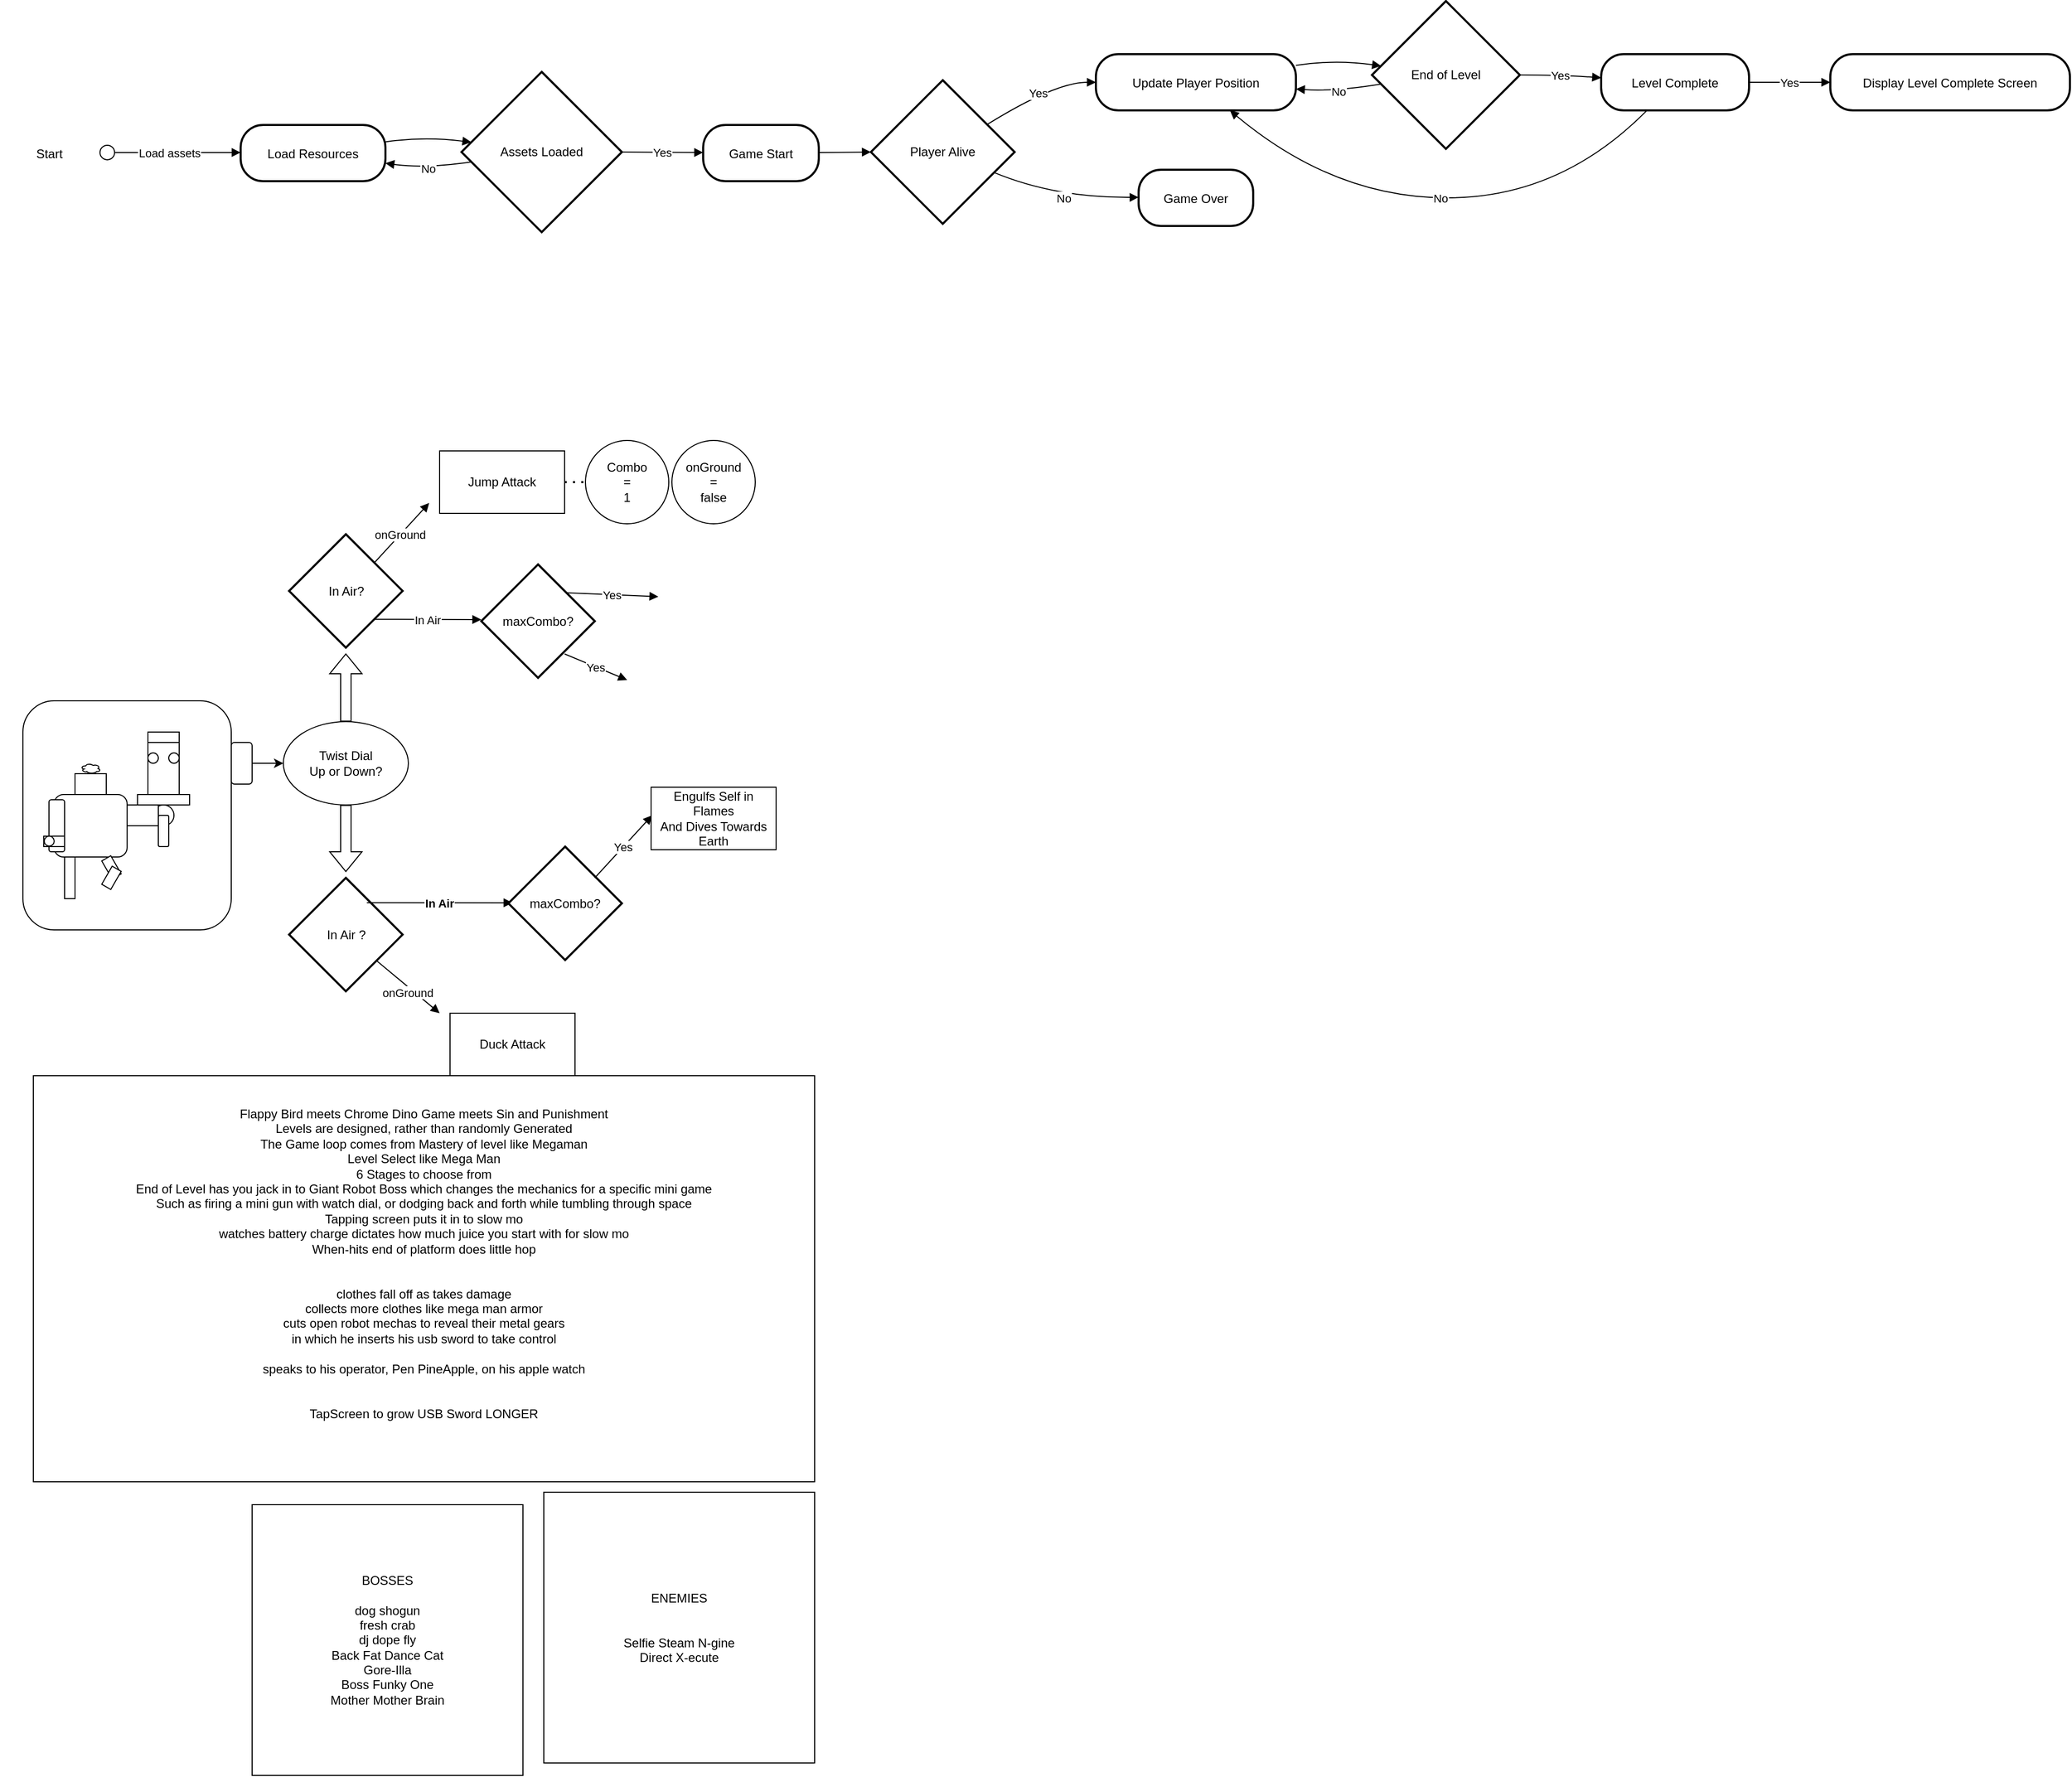 <mxfile version="26.0.11">
  <diagram name="Page-1" id="yq89S0tYVoiDMzDDlFWA">
    <mxGraphModel dx="924" dy="598" grid="1" gridSize="10" guides="1" tooltips="1" connect="1" arrows="1" fold="1" page="1" pageScale="1" pageWidth="850" pageHeight="1100" math="0" shadow="0">
      <root>
        <mxCell id="0" />
        <mxCell id="1" parent="0" />
        <mxCell id="2" value="Start" style="fillColor=none;strokeColor=none;" parent="1" vertex="1">
          <mxGeometry x="8" y="127" width="95" height="54" as="geometry" />
        </mxCell>
        <mxCell id="3" value="Load Resources" style="rounded=1;arcSize=40;strokeWidth=2" parent="1" vertex="1">
          <mxGeometry x="239" y="127" width="139" height="54" as="geometry" />
        </mxCell>
        <mxCell id="4" value="Assets Loaded" style="rhombus;strokeWidth=2;whiteSpace=wrap;" parent="1" vertex="1">
          <mxGeometry x="451" y="76" width="154" height="154" as="geometry" />
        </mxCell>
        <mxCell id="5" value="Game Start" style="rounded=1;arcSize=40;strokeWidth=2" parent="1" vertex="1">
          <mxGeometry x="683" y="127" width="111" height="54" as="geometry" />
        </mxCell>
        <mxCell id="6" value="Player Alive" style="rhombus;strokeWidth=2;whiteSpace=wrap;" parent="1" vertex="1">
          <mxGeometry x="844" y="84" width="138" height="138" as="geometry" />
        </mxCell>
        <mxCell id="7" value="Update Player Position" style="rounded=1;arcSize=40;strokeWidth=2" parent="1" vertex="1">
          <mxGeometry x="1060" y="59" width="192" height="54" as="geometry" />
        </mxCell>
        <mxCell id="8" value="Game Over" style="rounded=1;arcSize=40;strokeWidth=2" parent="1" vertex="1">
          <mxGeometry x="1101" y="170" width="110" height="54" as="geometry" />
        </mxCell>
        <mxCell id="9" value="End of Level" style="rhombus;strokeWidth=2;whiteSpace=wrap;" parent="1" vertex="1">
          <mxGeometry x="1325" y="8" width="142" height="142" as="geometry" />
        </mxCell>
        <mxCell id="10" value="Level Complete" style="rounded=1;arcSize=40;strokeWidth=2" parent="1" vertex="1">
          <mxGeometry x="1545" y="59" width="142" height="54" as="geometry" />
        </mxCell>
        <mxCell id="11" value="Display Level Complete Screen" style="rounded=1;arcSize=40;strokeWidth=2" parent="1" vertex="1">
          <mxGeometry x="1765" y="59" width="230" height="54" as="geometry" />
        </mxCell>
        <mxCell id="12" value="Load assets" style="curved=1;startArrow=circle;startFill=0;endArrow=block;exitX=1;exitY=0.49;entryX=0;entryY=0.49;" parent="1" source="2" target="3" edge="1">
          <mxGeometry relative="1" as="geometry">
            <Array as="points" />
          </mxGeometry>
        </mxCell>
        <mxCell id="13" value="" style="curved=1;startArrow=none;endArrow=block;exitX=1;exitY=0.3;entryX=0;entryY=0.43;" parent="1" source="3" target="4" edge="1">
          <mxGeometry relative="1" as="geometry">
            <Array as="points">
              <mxPoint x="415" y="138" />
            </Array>
          </mxGeometry>
        </mxCell>
        <mxCell id="14" value="No" style="curved=1;startArrow=none;endArrow=block;exitX=0;exitY=0.57;entryX=1;entryY=0.68;" parent="1" source="4" target="3" edge="1">
          <mxGeometry relative="1" as="geometry">
            <Array as="points">
              <mxPoint x="415" y="169" />
            </Array>
          </mxGeometry>
        </mxCell>
        <mxCell id="15" value="Yes" style="curved=1;startArrow=none;endArrow=block;exitX=1;exitY=0.5;entryX=0;entryY=0.49;" parent="1" source="4" target="5" edge="1">
          <mxGeometry relative="1" as="geometry">
            <Array as="points" />
          </mxGeometry>
        </mxCell>
        <mxCell id="16" value="" style="curved=1;startArrow=none;endArrow=block;exitX=1;exitY=0.49;entryX=0;entryY=0.5;" parent="1" source="5" target="6" edge="1">
          <mxGeometry relative="1" as="geometry">
            <Array as="points" />
          </mxGeometry>
        </mxCell>
        <mxCell id="17" value="Yes" style="curved=1;startArrow=none;endArrow=block;exitX=1;exitY=0.19;entryX=0;entryY=0.5;" parent="1" source="6" target="7" edge="1">
          <mxGeometry relative="1" as="geometry">
            <Array as="points">
              <mxPoint x="1021" y="86" />
            </Array>
          </mxGeometry>
        </mxCell>
        <mxCell id="18" value="No" style="curved=1;startArrow=none;endArrow=block;exitX=1;exitY=0.7;entryX=0;entryY=0.49;" parent="1" source="6" target="8" edge="1">
          <mxGeometry relative="1" as="geometry">
            <Array as="points">
              <mxPoint x="1021" y="197" />
            </Array>
          </mxGeometry>
        </mxCell>
        <mxCell id="19" value="" style="curved=1;startArrow=none;endArrow=block;exitX=1;exitY=0.2;entryX=0;entryY=0.43;" parent="1" source="7" target="9" edge="1">
          <mxGeometry relative="1" as="geometry">
            <Array as="points">
              <mxPoint x="1289" y="64" />
            </Array>
          </mxGeometry>
        </mxCell>
        <mxCell id="20" value="Yes" style="curved=1;startArrow=none;endArrow=block;exitX=1;exitY=0.5;entryX=0;entryY=0.42;" parent="1" source="9" target="10" edge="1">
          <mxGeometry relative="1" as="geometry">
            <Array as="points">
              <mxPoint x="1506" y="79" />
            </Array>
          </mxGeometry>
        </mxCell>
        <mxCell id="21" value="No" style="curved=1;startArrow=none;endArrow=block;exitX=0;exitY=0.57;entryX=1;entryY=0.62;" parent="1" source="9" target="7" edge="1">
          <mxGeometry relative="1" as="geometry">
            <Array as="points">
              <mxPoint x="1289" y="95" />
            </Array>
          </mxGeometry>
        </mxCell>
        <mxCell id="22" value="No" style="curved=1;startArrow=none;endArrow=block;exitX=0.31;exitY=1;entryX=0.67;entryY=1;" parent="1" source="10" target="7" edge="1">
          <mxGeometry relative="1" as="geometry">
            <Array as="points">
              <mxPoint x="1506" y="197" />
              <mxPoint x="1289" y="197" />
            </Array>
          </mxGeometry>
        </mxCell>
        <mxCell id="23" value="Yes" style="curved=1;startArrow=none;endArrow=block;exitX=1;exitY=0.5;entryX=0;entryY=0.5;" parent="1" source="10" target="11" edge="1">
          <mxGeometry relative="1" as="geometry">
            <Array as="points" />
          </mxGeometry>
        </mxCell>
        <mxCell id="Ve9z9mmwTRDtad2sPYbx-23" value="" style="rounded=1;whiteSpace=wrap;html=1;" parent="1" vertex="1">
          <mxGeometry x="30" y="680" width="200" height="220" as="geometry" />
        </mxCell>
        <mxCell id="Ve9z9mmwTRDtad2sPYbx-24" value="" style="rounded=1;whiteSpace=wrap;html=1;" parent="1" vertex="1">
          <mxGeometry x="230" y="720" width="20" height="40" as="geometry" />
        </mxCell>
        <mxCell id="Ve9z9mmwTRDtad2sPYbx-25" value="" style="shape=flexArrow;endArrow=classic;html=1;rounded=0;exitX=0.5;exitY=0;exitDx=0;exitDy=0;" parent="1" source="Ve9z9mmwTRDtad2sPYbx-60" edge="1">
          <mxGeometry width="50" height="50" relative="1" as="geometry">
            <mxPoint x="340" y="675" as="sourcePoint" />
            <mxPoint x="340" y="634.5" as="targetPoint" />
          </mxGeometry>
        </mxCell>
        <mxCell id="Ve9z9mmwTRDtad2sPYbx-26" value="" style="whiteSpace=wrap;html=1;aspect=fixed;" parent="1" vertex="1">
          <mxGeometry x="80" y="750" width="30" height="30" as="geometry" />
        </mxCell>
        <mxCell id="Ve9z9mmwTRDtad2sPYbx-28" value="" style="ellipse;shape=cloud;whiteSpace=wrap;html=1;" parent="1" vertex="1">
          <mxGeometry x="85.5" y="740" width="19" height="10" as="geometry" />
        </mxCell>
        <mxCell id="Ve9z9mmwTRDtad2sPYbx-29" value="" style="rounded=1;whiteSpace=wrap;html=1;" parent="1" vertex="1">
          <mxGeometry x="60" y="770" width="70" height="60" as="geometry" />
        </mxCell>
        <mxCell id="Ve9z9mmwTRDtad2sPYbx-32" value="" style="shape=flexArrow;endArrow=classic;html=1;rounded=0;exitX=0.5;exitY=1;exitDx=0;exitDy=0;" parent="1" source="Ve9z9mmwTRDtad2sPYbx-60" edge="1">
          <mxGeometry width="50" height="50" relative="1" as="geometry">
            <mxPoint x="340" y="804.5" as="sourcePoint" />
            <mxPoint x="340" y="844.5" as="targetPoint" />
          </mxGeometry>
        </mxCell>
        <mxCell id="Ve9z9mmwTRDtad2sPYbx-35" value="" style="rounded=0;whiteSpace=wrap;html=1;" parent="1" vertex="1">
          <mxGeometry x="70" y="830" width="10" height="40" as="geometry" />
        </mxCell>
        <mxCell id="Ve9z9mmwTRDtad2sPYbx-36" value="" style="rounded=0;whiteSpace=wrap;html=1;rotation=-30;" parent="1" vertex="1">
          <mxGeometry x="110" y="830" width="10" height="20" as="geometry" />
        </mxCell>
        <mxCell id="Ve9z9mmwTRDtad2sPYbx-37" value="" style="rounded=0;whiteSpace=wrap;html=1;rotation=30;" parent="1" vertex="1">
          <mxGeometry x="110" y="840" width="10" height="20" as="geometry" />
        </mxCell>
        <mxCell id="Ve9z9mmwTRDtad2sPYbx-38" value="" style="rounded=0;whiteSpace=wrap;html=1;" parent="1" vertex="1">
          <mxGeometry x="150" y="720" width="30" height="60" as="geometry" />
        </mxCell>
        <mxCell id="Ve9z9mmwTRDtad2sPYbx-39" value="" style="rounded=0;whiteSpace=wrap;html=1;" parent="1" vertex="1">
          <mxGeometry x="140" y="770" width="50" height="10" as="geometry" />
        </mxCell>
        <mxCell id="Ve9z9mmwTRDtad2sPYbx-40" value="" style="ellipse;whiteSpace=wrap;html=1;" parent="1" vertex="1">
          <mxGeometry x="150" y="730" width="10" height="10" as="geometry" />
        </mxCell>
        <mxCell id="Ve9z9mmwTRDtad2sPYbx-42" value="" style="ellipse;whiteSpace=wrap;html=1;" parent="1" vertex="1">
          <mxGeometry x="170" y="730" width="10" height="10" as="geometry" />
        </mxCell>
        <mxCell id="Ve9z9mmwTRDtad2sPYbx-43" value="" style="rounded=0;whiteSpace=wrap;html=1;" parent="1" vertex="1">
          <mxGeometry x="150" y="710" width="30" height="10" as="geometry" />
        </mxCell>
        <mxCell id="Ve9z9mmwTRDtad2sPYbx-44" value="" style="ellipse;whiteSpace=wrap;html=1;aspect=fixed;" parent="1" vertex="1">
          <mxGeometry x="155" y="780" width="20" height="20" as="geometry" />
        </mxCell>
        <mxCell id="Ve9z9mmwTRDtad2sPYbx-45" value="" style="rounded=0;whiteSpace=wrap;html=1;" parent="1" vertex="1">
          <mxGeometry x="130" y="780" width="30" height="20" as="geometry" />
        </mxCell>
        <mxCell id="Ve9z9mmwTRDtad2sPYbx-46" value="" style="rounded=1;whiteSpace=wrap;html=1;" parent="1" vertex="1">
          <mxGeometry x="160" y="790" width="10" height="30" as="geometry" />
        </mxCell>
        <mxCell id="Ve9z9mmwTRDtad2sPYbx-47" value="" style="rounded=1;whiteSpace=wrap;html=1;" parent="1" vertex="1">
          <mxGeometry x="55" y="775" width="15" height="50" as="geometry" />
        </mxCell>
        <mxCell id="Ve9z9mmwTRDtad2sPYbx-49" value="Jump Attack" style="rounded=0;whiteSpace=wrap;html=1;" parent="1" vertex="1">
          <mxGeometry x="430" y="440" width="120" height="60" as="geometry" />
        </mxCell>
        <mxCell id="Ve9z9mmwTRDtad2sPYbx-50" value="Duck Attack" style="rounded=0;whiteSpace=wrap;html=1;" parent="1" vertex="1">
          <mxGeometry x="440" y="980" width="120" height="60" as="geometry" />
        </mxCell>
        <mxCell id="Ve9z9mmwTRDtad2sPYbx-55" value="onGround" style="curved=1;startArrow=none;endArrow=block;" parent="1" edge="1">
          <mxGeometry relative="1" as="geometry">
            <Array as="points" />
            <mxPoint x="365" y="550" as="sourcePoint" />
            <mxPoint x="420" y="490" as="targetPoint" />
          </mxGeometry>
        </mxCell>
        <mxCell id="Ve9z9mmwTRDtad2sPYbx-56" value="onGround" style="curved=1;startArrow=none;endArrow=block;exitX=1;exitY=0.5;" parent="1" edge="1">
          <mxGeometry x="0.075" y="-4" relative="1" as="geometry">
            <Array as="points" />
            <mxPoint x="370" y="930" as="sourcePoint" />
            <mxPoint x="430" y="980" as="targetPoint" />
            <mxPoint as="offset" />
          </mxGeometry>
        </mxCell>
        <mxCell id="Ve9z9mmwTRDtad2sPYbx-58" value="In Air?" style="rhombus;strokeWidth=2;whiteSpace=wrap;" parent="1" vertex="1">
          <mxGeometry x="285.5" y="520" width="109" height="109" as="geometry" />
        </mxCell>
        <mxCell id="Ve9z9mmwTRDtad2sPYbx-59" value="In Air ?" style="rhombus;strokeWidth=2;whiteSpace=wrap;" parent="1" vertex="1">
          <mxGeometry x="285.5" y="850" width="109" height="109" as="geometry" />
        </mxCell>
        <mxCell id="Ve9z9mmwTRDtad2sPYbx-60" value="Twist Dial&lt;div&gt;Up or Down?&lt;/div&gt;" style="ellipse;whiteSpace=wrap;html=1;" parent="1" vertex="1">
          <mxGeometry x="280" y="700" width="120" height="80" as="geometry" />
        </mxCell>
        <mxCell id="Ve9z9mmwTRDtad2sPYbx-61" value="" style="endArrow=classic;html=1;rounded=0;exitX=1;exitY=0.5;exitDx=0;exitDy=0;" parent="1" source="Ve9z9mmwTRDtad2sPYbx-24" target="Ve9z9mmwTRDtad2sPYbx-60" edge="1">
          <mxGeometry width="50" height="50" relative="1" as="geometry">
            <mxPoint x="260" y="674.5" as="sourcePoint" />
            <mxPoint x="310" y="624.5" as="targetPoint" />
          </mxGeometry>
        </mxCell>
        <mxCell id="Ve9z9mmwTRDtad2sPYbx-62" value="In Air" style="curved=1;startArrow=none;endArrow=block;exitX=1;exitY=1;exitDx=0;exitDy=0;" parent="1" source="Ve9z9mmwTRDtad2sPYbx-58" edge="1">
          <mxGeometry relative="1" as="geometry">
            <Array as="points" />
            <mxPoint x="400" y="640" as="sourcePoint" />
            <mxPoint x="470" y="602" as="targetPoint" />
          </mxGeometry>
        </mxCell>
        <mxCell id="Ve9z9mmwTRDtad2sPYbx-65" value="In Air" style="curved=1;startArrow=none;endArrow=block;fontStyle=1;exitX=0.685;exitY=0.219;exitDx=0;exitDy=0;exitPerimeter=0;" parent="1" source="Ve9z9mmwTRDtad2sPYbx-59" edge="1">
          <mxGeometry relative="1" as="geometry">
            <Array as="points" />
            <mxPoint x="410" y="800" as="sourcePoint" />
            <mxPoint x="500" y="874" as="targetPoint" />
          </mxGeometry>
        </mxCell>
        <mxCell id="Ve9z9mmwTRDtad2sPYbx-66" value="maxCombo?" style="rhombus;strokeWidth=2;whiteSpace=wrap;" parent="1" vertex="1">
          <mxGeometry x="496" y="820" width="109" height="109" as="geometry" />
        </mxCell>
        <mxCell id="0URZYP5nAtcyijPC4Oau-23" value="maxCombo?" style="rhombus;strokeWidth=2;whiteSpace=wrap;" parent="1" vertex="1">
          <mxGeometry x="470" y="549" width="109" height="109" as="geometry" />
        </mxCell>
        <mxCell id="0URZYP5nAtcyijPC4Oau-25" value="" style="endArrow=none;dashed=1;html=1;dashPattern=1 3;strokeWidth=2;rounded=0;exitX=1;exitY=0.5;exitDx=0;exitDy=0;entryX=0;entryY=0.5;entryDx=0;entryDy=0;" parent="1" source="Ve9z9mmwTRDtad2sPYbx-49" target="0URZYP5nAtcyijPC4Oau-32" edge="1">
          <mxGeometry width="50" height="50" relative="1" as="geometry">
            <mxPoint x="560" y="465" as="sourcePoint" />
            <mxPoint x="640" y="465" as="targetPoint" />
          </mxGeometry>
        </mxCell>
        <mxCell id="0URZYP5nAtcyijPC4Oau-30" value="onGround&lt;br&gt;=&lt;br&gt;false" style="ellipse;whiteSpace=wrap;html=1;aspect=fixed;" parent="1" vertex="1">
          <mxGeometry x="653" y="430" width="80" height="80" as="geometry" />
        </mxCell>
        <mxCell id="0URZYP5nAtcyijPC4Oau-32" value="Combo&lt;br&gt;=&lt;br&gt;1" style="ellipse;whiteSpace=wrap;html=1;aspect=fixed;" parent="1" vertex="1">
          <mxGeometry x="570" y="430" width="80" height="80" as="geometry" />
        </mxCell>
        <mxCell id="0URZYP5nAtcyijPC4Oau-33" value="Yes" style="curved=1;startArrow=none;endArrow=block;" parent="1" edge="1">
          <mxGeometry relative="1" as="geometry">
            <Array as="points" />
            <mxPoint x="579" y="850" as="sourcePoint" />
            <mxPoint x="634" y="790" as="targetPoint" />
          </mxGeometry>
        </mxCell>
        <mxCell id="0URZYP5nAtcyijPC4Oau-35" value="Flappy Bird meets Chrome Dino Game meets Sin and Punishment&lt;div&gt;Levels are designed, rather than randomly Generated&lt;br&gt;The Game loop comes from Mastery of level like Megaman&lt;/div&gt;&lt;div&gt;Level Select like Mega Man&lt;br&gt;6 Stages to choose from&lt;/div&gt;&lt;div&gt;End of Level has you jack in to Giant Robot Boss which changes the mechanics for a specific mini game&lt;/div&gt;&lt;div&gt;Such as firing a mini gun with watch dial, or dodging back and forth while tumbling through space&lt;/div&gt;&lt;div&gt;Tapping screen puts it in to slow mo&lt;/div&gt;&lt;div&gt;watches battery charge dictates how much juice you start with for slow mo&lt;/div&gt;&lt;div&gt;When-hits end of platform does little hop&lt;/div&gt;&lt;div&gt;&lt;br&gt;&lt;/div&gt;&lt;div&gt;&lt;br&gt;&lt;/div&gt;&lt;div&gt;clothes fall off as takes damage&lt;/div&gt;&lt;div&gt;collects more clothes like mega man armor&lt;/div&gt;&lt;div&gt;cuts open robot mechas to reveal their metal gears&lt;/div&gt;&lt;div&gt;in which he inserts his usb sword to take control&lt;/div&gt;&lt;div&gt;&lt;br&gt;&lt;/div&gt;&lt;div&gt;speaks to his operator, Pen PineApple, on his apple watch&lt;/div&gt;&lt;div&gt;&lt;br&gt;&lt;/div&gt;&lt;div&gt;&lt;br&gt;&lt;/div&gt;&lt;div&gt;TapScreen to grow USB Sword LONGER&lt;/div&gt;&lt;div&gt;&lt;br&gt;&lt;/div&gt;&lt;div&gt;&lt;br&gt;&lt;/div&gt;" style="rounded=0;whiteSpace=wrap;html=1;" parent="1" vertex="1">
          <mxGeometry x="40" y="1040" width="750" height="390" as="geometry" />
        </mxCell>
        <mxCell id="0URZYP5nAtcyijPC4Oau-36" value="Engulfs Self in Flames&lt;br&gt;And Dives Towards&lt;br&gt;Earth" style="rounded=0;whiteSpace=wrap;html=1;" parent="1" vertex="1">
          <mxGeometry x="633" y="763" width="120" height="60" as="geometry" />
        </mxCell>
        <mxCell id="0URZYP5nAtcyijPC4Oau-37" value="Yes" style="curved=1;startArrow=none;endArrow=block;exitX=1;exitY=0;exitDx=0;exitDy=0;" parent="1" source="0URZYP5nAtcyijPC4Oau-23" edge="1">
          <mxGeometry relative="1" as="geometry">
            <Array as="points" />
            <mxPoint x="570" y="650" as="sourcePoint" />
            <mxPoint x="640" y="580" as="targetPoint" />
          </mxGeometry>
        </mxCell>
        <mxCell id="0URZYP5nAtcyijPC4Oau-39" value="Yes" style="curved=1;startArrow=none;endArrow=block;exitX=1;exitY=0;exitDx=0;exitDy=0;" parent="1" edge="1">
          <mxGeometry relative="1" as="geometry">
            <Array as="points" />
            <mxPoint x="550" y="635" as="sourcePoint" />
            <mxPoint x="610" y="660" as="targetPoint" />
          </mxGeometry>
        </mxCell>
        <mxCell id="x1r_iX6mzhD_uIAMVfMQ-23" value="" style="rounded=0;whiteSpace=wrap;html=1;" parent="1" vertex="1">
          <mxGeometry x="50" y="810" width="20" height="10" as="geometry" />
        </mxCell>
        <mxCell id="x1r_iX6mzhD_uIAMVfMQ-24" value="" style="ellipse;whiteSpace=wrap;html=1;aspect=fixed;" parent="1" vertex="1">
          <mxGeometry x="50.5" y="810" width="9.5" height="9.5" as="geometry" />
        </mxCell>
        <mxCell id="ft-X-Pe2Y8n1P4vyOwxY-23" value="&lt;div&gt;BOSSES&lt;/div&gt;&lt;div&gt;&lt;br&gt;&lt;/div&gt;dog shogun&lt;div&gt;fresh crab&lt;/div&gt;&lt;div&gt;dj dope fly&lt;/div&gt;&lt;div&gt;Back Fat Dance Cat&lt;/div&gt;&lt;div&gt;Gore-Illa&lt;/div&gt;&lt;div&gt;Boss Funky One&lt;/div&gt;&lt;div&gt;Mother Mother Brain&lt;/div&gt;" style="whiteSpace=wrap;html=1;aspect=fixed;" parent="1" vertex="1">
          <mxGeometry x="250" y="1452" width="260" height="260" as="geometry" />
        </mxCell>
        <mxCell id="Vn0WzKezrEB6f8tsWKUB-23" value="&lt;div&gt;ENEMIES&lt;/div&gt;&lt;div&gt;&lt;br&gt;&lt;/div&gt;&lt;div&gt;&lt;br&gt;&lt;/div&gt;Selfie Steam N-gine&lt;div&gt;Direct X-ecute&lt;/div&gt;" style="whiteSpace=wrap;html=1;aspect=fixed;" vertex="1" parent="1">
          <mxGeometry x="530" y="1440" width="260" height="260" as="geometry" />
        </mxCell>
      </root>
    </mxGraphModel>
  </diagram>
</mxfile>
